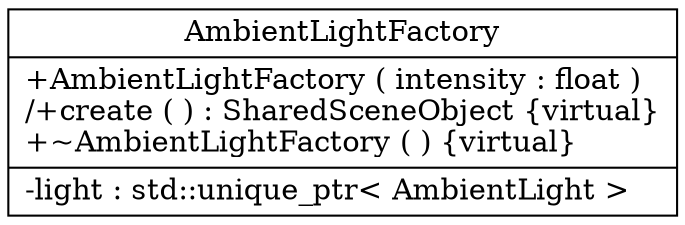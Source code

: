 digraph AmbientLightFactory
{
graph [ rankdir="RL" ]
"d5/dbd/class_ambient_light_factory" [ label="AmbientLightFactory\n|+AmbientLightFactory ( intensity : float )\l/+create (  ) : SharedSceneObject \{virtual\}\l+~AmbientLightFactory (  ) \{virtual\}\l|-light : std::unique_ptr\< AmbientLight \>\l" shape="record" ]
}
